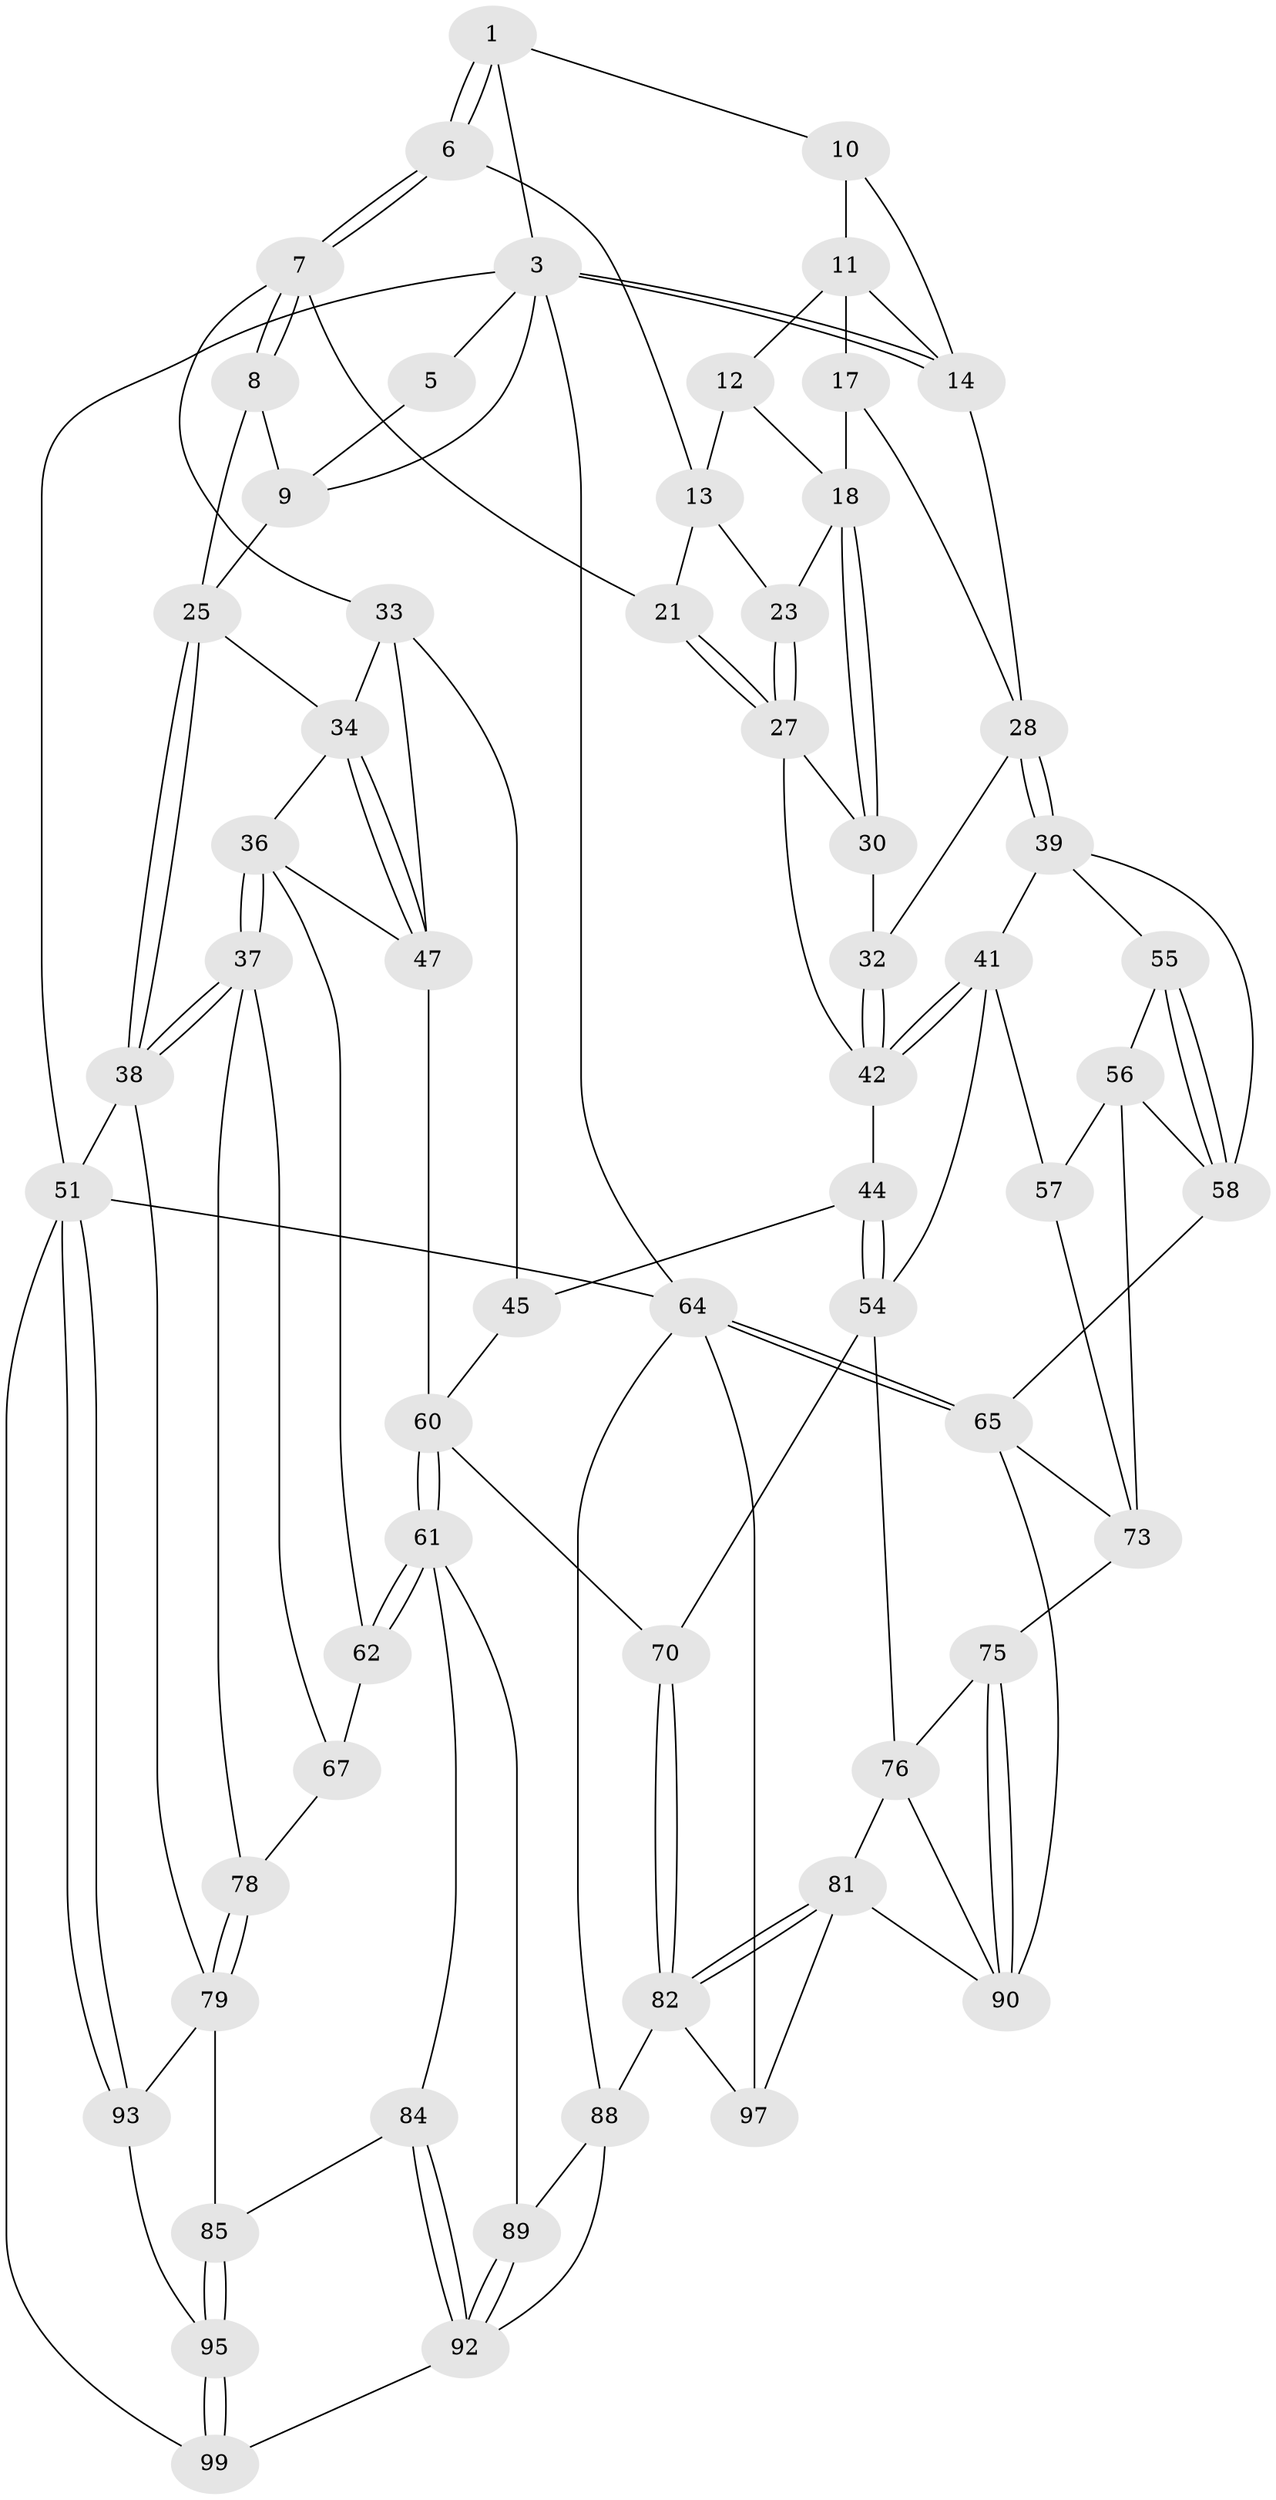 // original degree distribution, {3: 0.0196078431372549, 4: 0.2647058823529412, 6: 0.24509803921568626, 5: 0.47058823529411764}
// Generated by graph-tools (version 1.1) at 2025/11/02/21/25 10:11:12]
// undirected, 62 vertices, 140 edges
graph export_dot {
graph [start="1"]
  node [color=gray90,style=filled];
  1 [pos="+0.5720296956304526+0",super="+2"];
  3 [pos="+1+0",super="+4"];
  5 [pos="+0.35903455116241734+0"];
  6 [pos="+0.5800242049166414+0"];
  7 [pos="+0.3779024350876668+0.16264035868640417",super="+22"];
  8 [pos="+0.32913861496906544+0.07870502435503277"];
  9 [pos="+0.3307885495210051+0.05373035990315531",super="+24"];
  10 [pos="+0.9120709600334085+0"];
  11 [pos="+0.8037059365060336+0.04589772122729659",super="+16"];
  12 [pos="+0.7937302151115296+0.05323373116085647"];
  13 [pos="+0.6015461408113242+0.0014725385305292705",super="+20"];
  14 [pos="+1+0.25560747036592",super="+15"];
  17 [pos="+0.8373669322751266+0.20307661555269005"];
  18 [pos="+0.7447394841773243+0.15602499265304964",super="+19"];
  21 [pos="+0.5164607903696289+0.2317258526763932"];
  23 [pos="+0.7132311808553904+0.13148818461643574"];
  25 [pos="+0+0",super="+26"];
  27 [pos="+0.5807826209205396+0.28542539794510574",super="+31"];
  28 [pos="+1+0.3118974756852524",super="+29"];
  30 [pos="+0.698973516214981+0.2743694790361369"];
  32 [pos="+0.837648858036421+0.26770245874591386"];
  33 [pos="+0.38697499922743406+0.22866156417755537",super="+46"];
  34 [pos="+0.37711397107040967+0.2362031132922985",super="+35"];
  36 [pos="+0.15496312862869466+0.4552283035544338",super="+48"];
  37 [pos="+0.02764164055439524+0.5223453987298273",super="+68"];
  38 [pos="+0+0.5292793519157346",super="+50"];
  39 [pos="+1+0.35014645656124144",super="+40"];
  41 [pos="+0.8169945634804466+0.43961442140885565",super="+53"];
  42 [pos="+0.815196247601229+0.4381127380423558",super="+43"];
  44 [pos="+0.5697237941523589+0.5043642144178871"];
  45 [pos="+0.5206068843647429+0.516604054715085"];
  47 [pos="+0.2547929676938627+0.44281365758383695",super="+49"];
  51 [pos="+0+0.9447183107696878",super="+52"];
  54 [pos="+0.6743347014484445+0.6474796209870652",super="+69"];
  55 [pos="+0.8580178940305684+0.48467196096228965"];
  56 [pos="+0.8513829500325031+0.6068312142280273",super="+72"];
  57 [pos="+0.7900411831357044+0.6408715099085781"];
  58 [pos="+1+0.6281892996516373",super="+59"];
  60 [pos="+0.3923401938855548+0.719214328467048",super="+71"];
  61 [pos="+0.37721595348661985+0.730142189519714",super="+83"];
  62 [pos="+0.3597362809805256+0.7229602769485126",super="+63"];
  64 [pos="+1+1",super="+100"];
  65 [pos="+1+1",super="+66"];
  67 [pos="+0.24280649753956898+0.6745683486419712",super="+77"];
  70 [pos="+0.551893297733083+0.7571429694663946"];
  73 [pos="+0.8711495452797607+0.7778174112906999",super="+74"];
  75 [pos="+0.8167551764173409+0.7873457428540834"];
  76 [pos="+0.673507473779007+0.7390123470250582",super="+80"];
  78 [pos="+0.154027493828881+0.7790306192360461"];
  79 [pos="+0.14603369031540925+0.8133128645284715",super="+86"];
  81 [pos="+0.6475955534196167+0.9079072291824248",super="+94"];
  82 [pos="+0.5455762845794869+0.8776462192574683",super="+87"];
  84 [pos="+0.2893039057792938+0.8405208406066302"];
  85 [pos="+0.21833337272679276+0.875027957167312"];
  88 [pos="+0.5142653122565756+0.8968108305702381",super="+101"];
  89 [pos="+0.43601423730076605+0.8969538690068511"];
  90 [pos="+0.7732290875425023+0.8766423527033759",super="+91"];
  92 [pos="+0.38742075547640814+0.9636172477156112",super="+98"];
  93 [pos="+0.06715775176637906+0.8734324138820988"];
  95 [pos="+0.2200894814970671+0.9002985602411063",super="+96"];
  97 [pos="+0.640545430700141+1"];
  99 [pos="+0.27524727558966217+1",super="+102"];
  1 -- 6;
  1 -- 6;
  1 -- 10;
  1 -- 3;
  3 -- 14;
  3 -- 14;
  3 -- 64;
  3 -- 9;
  3 -- 5;
  3 -- 51;
  5 -- 9;
  6 -- 7;
  6 -- 7;
  6 -- 13;
  7 -- 8;
  7 -- 8;
  7 -- 33;
  7 -- 21;
  8 -- 9;
  8 -- 25;
  9 -- 25;
  10 -- 11;
  10 -- 14;
  11 -- 12;
  11 -- 17;
  11 -- 14;
  12 -- 13;
  12 -- 18;
  13 -- 21;
  13 -- 23;
  14 -- 28;
  17 -- 18;
  17 -- 28;
  18 -- 30;
  18 -- 30;
  18 -- 23;
  21 -- 27;
  21 -- 27;
  23 -- 27;
  23 -- 27;
  25 -- 38;
  25 -- 38;
  25 -- 34;
  27 -- 42;
  27 -- 30;
  28 -- 39;
  28 -- 39;
  28 -- 32;
  30 -- 32;
  32 -- 42;
  32 -- 42;
  33 -- 34;
  33 -- 45;
  33 -- 47;
  34 -- 47;
  34 -- 47;
  34 -- 36;
  36 -- 37;
  36 -- 37;
  36 -- 47;
  36 -- 62;
  37 -- 38;
  37 -- 38;
  37 -- 67;
  37 -- 78;
  38 -- 51;
  38 -- 79;
  39 -- 41;
  39 -- 55;
  39 -- 58;
  41 -- 42;
  41 -- 42;
  41 -- 54;
  41 -- 57;
  42 -- 44;
  44 -- 45;
  44 -- 54;
  44 -- 54;
  45 -- 60;
  47 -- 60;
  51 -- 93;
  51 -- 93;
  51 -- 64;
  51 -- 99;
  54 -- 70;
  54 -- 76;
  55 -- 56;
  55 -- 58;
  55 -- 58;
  56 -- 57;
  56 -- 73;
  56 -- 58;
  57 -- 73;
  58 -- 65;
  60 -- 61;
  60 -- 61;
  60 -- 70;
  61 -- 62;
  61 -- 62;
  61 -- 89;
  61 -- 84;
  62 -- 67 [weight=2];
  64 -- 65;
  64 -- 65;
  64 -- 97;
  64 -- 88;
  65 -- 73;
  65 -- 90;
  67 -- 78;
  70 -- 82;
  70 -- 82;
  73 -- 75;
  75 -- 76;
  75 -- 90;
  75 -- 90;
  76 -- 81;
  76 -- 90;
  78 -- 79;
  78 -- 79;
  79 -- 93;
  79 -- 85;
  81 -- 82;
  81 -- 82;
  81 -- 97;
  81 -- 90;
  82 -- 88;
  82 -- 97;
  84 -- 85;
  84 -- 92;
  84 -- 92;
  85 -- 95;
  85 -- 95;
  88 -- 89;
  88 -- 92;
  89 -- 92;
  89 -- 92;
  92 -- 99;
  93 -- 95;
  95 -- 99 [weight=2];
  95 -- 99;
}
